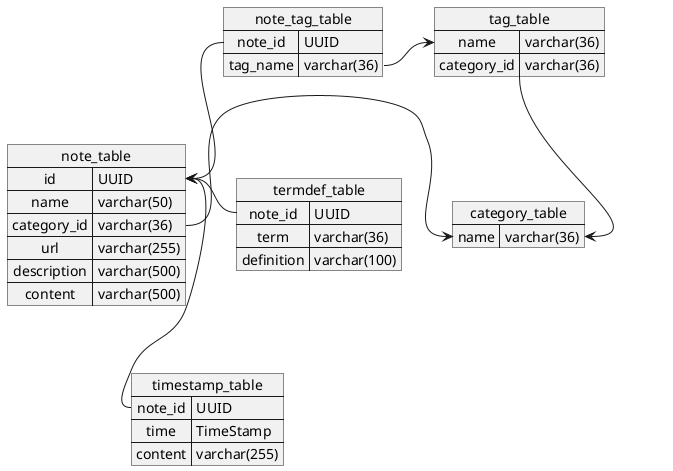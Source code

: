 @startuml
'https://plantuml.com/object-diagram

'object London

'pk(id)
map note_table {
 id => UUID

 name => varchar(50)
 category_id => varchar(36)
 url => varchar(255)
 description => varchar(500)
 content => varchar(500)
}

'pk(note_id, time)
'index by note_id
map timestamp_table{
note_id => UUID
time => TimeStamp
content => varchar(255)
}

'term is natural key so single col table merged here
'definition has same pk as here so merged
'pk(note_id, term_id)
'index by term lexical order
map termdef_table{
note_id => UUID
term => varchar(36)
definition => varchar(100)
}

'tag_name is natural key so single col tag_table merged here
'pk(note_id, tag_name)
map note_tag_table{
note_id => UUID
tag_name => varchar(36)
}

map category_table{
name => varchar(36)
}

map tag_table{
name => varchar(36)
category_id => varchar(36)
}

'map category_tag_table{
'category_id => varchar(36)
'tag_id => varchar(36)
'}

note_tag_table::note_id -down-> note_table::id

termdef_table::note_id -left-> note_table::id

timestamp_table::note_id -up-> note_table::id

note_tag_table -[hidden]-> termdef_table

termdef_table -[hidden]-> timestamp_table


note_tag_table::tag_name -> tag_table::name

note_table::category_id -> category_table::name
tag_table::category_id -> category_table::name

'category_tag_table::tag_id -left-> tag_table::name
'category_tag_table::category_id -> category_table::name

'category_tag_table -[hidden]-> tag_table
'category_tag_table -[hidden]-> category_table
@enduml
